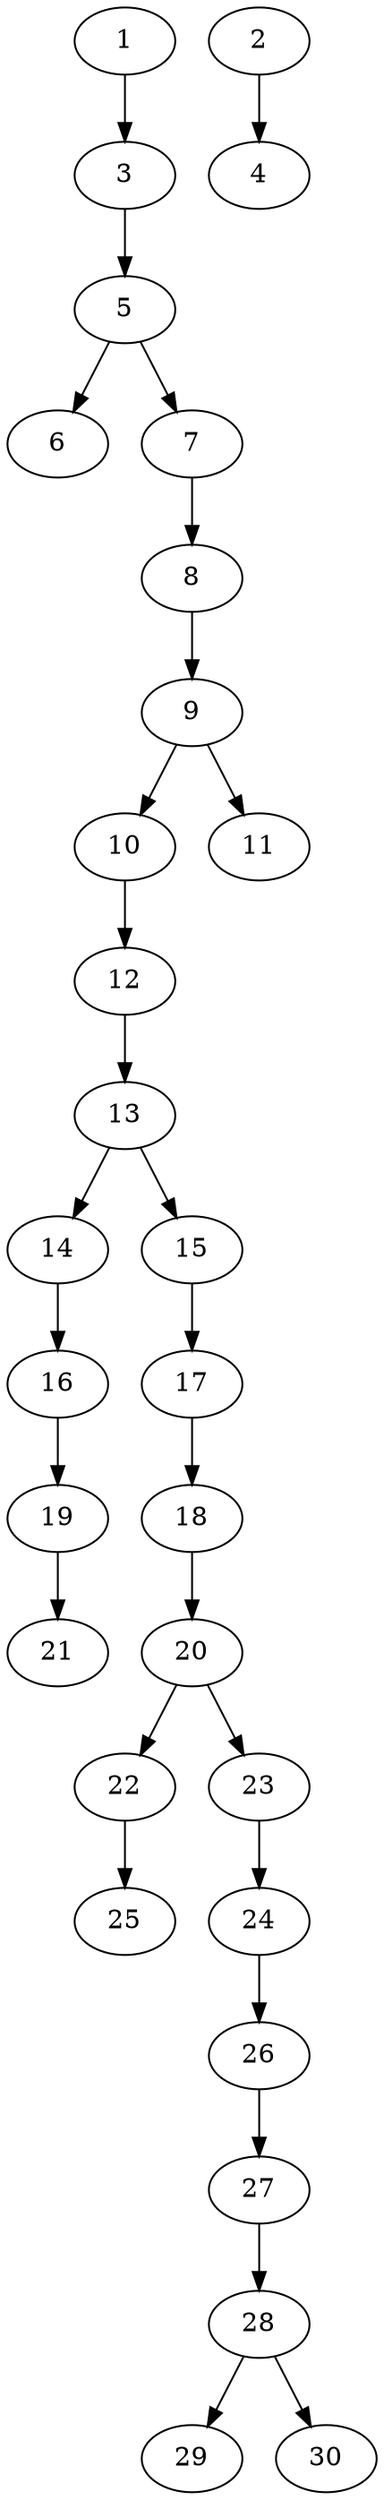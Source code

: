 // DAG automatically generated by daggen at Thu Oct  3 14:04:19 2019
// ./daggen --dot -n 30 --ccr 0.5 --fat 0.3 --regular 0.7 --density 0.5 --mindata 5242880 --maxdata 52428800 
digraph G {
  1 [size="25747456", alpha="0.05", expect_size="12873728"] 
  1 -> 3 [size ="12873728"]
  2 [size="22814720", alpha="0.06", expect_size="11407360"] 
  2 -> 4 [size ="11407360"]
  3 [size="52217856", alpha="0.07", expect_size="26108928"] 
  3 -> 5 [size ="26108928"]
  4 [size="79597568", alpha="0.08", expect_size="39798784"] 
  5 [size="49768448", alpha="0.09", expect_size="24884224"] 
  5 -> 6 [size ="24884224"]
  5 -> 7 [size ="24884224"]
  6 [size="104716288", alpha="0.16", expect_size="52358144"] 
  7 [size="100696064", alpha="0.01", expect_size="50348032"] 
  7 -> 8 [size ="50348032"]
  8 [size="94783488", alpha="0.12", expect_size="47391744"] 
  8 -> 9 [size ="47391744"]
  9 [size="58689536", alpha="0.06", expect_size="29344768"] 
  9 -> 10 [size ="29344768"]
  9 -> 11 [size ="29344768"]
  10 [size="95244288", alpha="0.08", expect_size="47622144"] 
  10 -> 12 [size ="47622144"]
  11 [size="86081536", alpha="0.12", expect_size="43040768"] 
  12 [size="16173056", alpha="0.08", expect_size="8086528"] 
  12 -> 13 [size ="8086528"]
  13 [size="45535232", alpha="0.01", expect_size="22767616"] 
  13 -> 14 [size ="22767616"]
  13 -> 15 [size ="22767616"]
  14 [size="78393344", alpha="0.11", expect_size="39196672"] 
  14 -> 16 [size ="39196672"]
  15 [size="19806208", alpha="0.12", expect_size="9903104"] 
  15 -> 17 [size ="9903104"]
  16 [size="61675520", alpha="0.01", expect_size="30837760"] 
  16 -> 19 [size ="30837760"]
  17 [size="42960896", alpha="0.18", expect_size="21480448"] 
  17 -> 18 [size ="21480448"]
  18 [size="48707584", alpha="0.08", expect_size="24353792"] 
  18 -> 20 [size ="24353792"]
  19 [size="104038400", alpha="0.12", expect_size="52019200"] 
  19 -> 21 [size ="52019200"]
  20 [size="35637248", alpha="0.18", expect_size="17818624"] 
  20 -> 22 [size ="17818624"]
  20 -> 23 [size ="17818624"]
  21 [size="73740288", alpha="0.08", expect_size="36870144"] 
  22 [size="33916928", alpha="0.20", expect_size="16958464"] 
  22 -> 25 [size ="16958464"]
  23 [size="71680000", alpha="0.01", expect_size="35840000"] 
  23 -> 24 [size ="35840000"]
  24 [size="75317248", alpha="0.16", expect_size="37658624"] 
  24 -> 26 [size ="37658624"]
  25 [size="34136064", alpha="0.00", expect_size="17068032"] 
  26 [size="92622848", alpha="0.04", expect_size="46311424"] 
  26 -> 27 [size ="46311424"]
  27 [size="97464320", alpha="0.07", expect_size="48732160"] 
  27 -> 28 [size ="48732160"]
  28 [size="88991744", alpha="0.08", expect_size="44495872"] 
  28 -> 29 [size ="44495872"]
  28 -> 30 [size ="44495872"]
  29 [size="32397312", alpha="0.19", expect_size="16198656"] 
  30 [size="88954880", alpha="0.08", expect_size="44477440"] 
}
